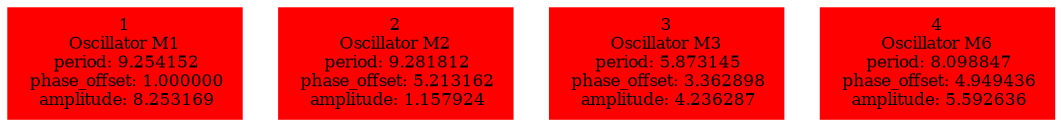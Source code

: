  digraph g{ forcelabels=true;
1 [label=<1<BR />Oscillator M1<BR /> period: 9.254152<BR /> phase_offset: 1.000000<BR /> amplitude: 8.253169>, shape=box,color=red,style=filled,fontsize=8];2 [label=<2<BR />Oscillator M2<BR /> period: 9.281812<BR /> phase_offset: 5.213162<BR /> amplitude: 1.157924>, shape=box,color=red,style=filled,fontsize=8];3 [label=<3<BR />Oscillator M3<BR /> period: 5.873145<BR /> phase_offset: 3.362898<BR /> amplitude: 4.236287>, shape=box,color=red,style=filled,fontsize=8];4 [label=<4<BR />Oscillator M6<BR /> period: 8.098847<BR /> phase_offset: 4.949436<BR /> amplitude: 5.592636>, shape=box,color=red,style=filled,fontsize=8]; }
